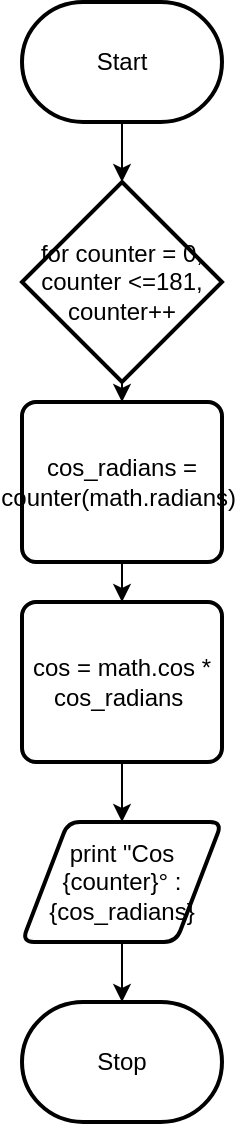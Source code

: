 <mxfile>
    <diagram id="JqOo338mFjRoOCTTENWM" name="Page-1">
        <mxGraphModel dx="1538" dy="731" grid="1" gridSize="10" guides="1" tooltips="1" connect="1" arrows="1" fold="1" page="1" pageScale="1" pageWidth="827" pageHeight="1169" math="0" shadow="0">
            <root>
                <mxCell id="0"/>
                <mxCell id="1" parent="0"/>
                <mxCell id="8" style="edgeStyle=none;html=1;entryX=0.5;entryY=0;entryDx=0;entryDy=0;entryPerimeter=0;" parent="1" source="2" target="17" edge="1">
                    <mxGeometry relative="1" as="geometry">
                        <mxPoint x="420" y="110" as="targetPoint"/>
                    </mxGeometry>
                </mxCell>
                <mxCell id="2" value="Start" style="strokeWidth=2;html=1;shape=mxgraph.flowchart.terminator;whiteSpace=wrap;" parent="1" vertex="1">
                    <mxGeometry x="370" y="20" width="100" height="60" as="geometry"/>
                </mxCell>
                <mxCell id="16" style="edgeStyle=none;html=1;" parent="1" target="15" edge="1">
                    <mxGeometry relative="1" as="geometry">
                        <mxPoint x="420" y="530" as="sourcePoint"/>
                    </mxGeometry>
                </mxCell>
                <mxCell id="15" value="Stop" style="strokeWidth=2;html=1;shape=mxgraph.flowchart.terminator;whiteSpace=wrap;" parent="1" vertex="1">
                    <mxGeometry x="370" y="520" width="100" height="60" as="geometry"/>
                </mxCell>
                <mxCell id="23" style="edgeStyle=none;html=1;exitX=0.5;exitY=1;exitDx=0;exitDy=0;exitPerimeter=0;entryX=0.5;entryY=0;entryDx=0;entryDy=0;" edge="1" parent="1" source="17" target="22">
                    <mxGeometry relative="1" as="geometry"/>
                </mxCell>
                <mxCell id="17" value="for counter = 0, counter &amp;lt;=181, counter++" style="strokeWidth=2;html=1;shape=mxgraph.flowchart.decision;whiteSpace=wrap;" vertex="1" parent="1">
                    <mxGeometry x="370" y="110" width="100" height="100" as="geometry"/>
                </mxCell>
                <mxCell id="25" style="edgeStyle=none;html=1;exitX=0.5;exitY=1;exitDx=0;exitDy=0;entryX=0.5;entryY=0;entryDx=0;entryDy=0;" edge="1" parent="1" source="19" target="24">
                    <mxGeometry relative="1" as="geometry"/>
                </mxCell>
                <mxCell id="19" value="cos = math.cos * cos_radians&amp;nbsp;" style="rounded=1;whiteSpace=wrap;html=1;absoluteArcSize=1;arcSize=14;strokeWidth=2;" vertex="1" parent="1">
                    <mxGeometry x="370" y="320" width="100" height="80" as="geometry"/>
                </mxCell>
                <mxCell id="27" style="edgeStyle=none;html=1;exitX=0.5;exitY=1;exitDx=0;exitDy=0;entryX=0.5;entryY=0;entryDx=0;entryDy=0;" edge="1" parent="1" source="22" target="19">
                    <mxGeometry relative="1" as="geometry"/>
                </mxCell>
                <mxCell id="22" value="cos_radians = counter(math.radians)&amp;nbsp;" style="rounded=1;whiteSpace=wrap;html=1;absoluteArcSize=1;arcSize=14;strokeWidth=2;" vertex="1" parent="1">
                    <mxGeometry x="370" y="220" width="100" height="80" as="geometry"/>
                </mxCell>
                <mxCell id="26" style="edgeStyle=none;html=1;exitX=0.5;exitY=1;exitDx=0;exitDy=0;entryX=0.5;entryY=0;entryDx=0;entryDy=0;entryPerimeter=0;" edge="1" parent="1" source="24" target="15">
                    <mxGeometry relative="1" as="geometry"/>
                </mxCell>
                <mxCell id="24" value="print &quot;Cos {counter}° : {cos_radians}" style="shape=parallelogram;html=1;strokeWidth=2;perimeter=parallelogramPerimeter;whiteSpace=wrap;rounded=1;arcSize=12;size=0.23;" vertex="1" parent="1">
                    <mxGeometry x="370" y="430" width="100" height="60" as="geometry"/>
                </mxCell>
            </root>
        </mxGraphModel>
    </diagram>
</mxfile>